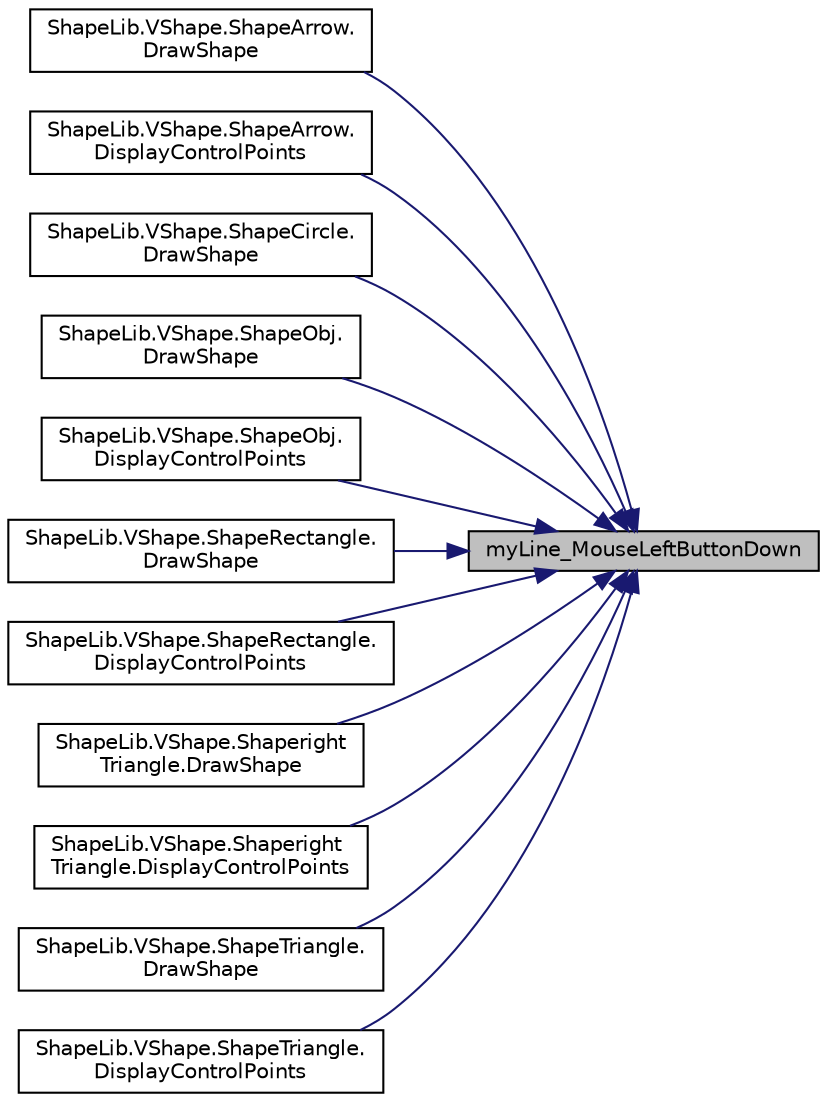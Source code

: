 digraph "myLine_MouseLeftButtonDown"
{
 // LATEX_PDF_SIZE
  edge [fontname="Helvetica",fontsize="10",labelfontname="Helvetica",labelfontsize="10"];
  node [fontname="Helvetica",fontsize="10",shape=record];
  rankdir="RL";
  Node68 [label="myLine_MouseLeftButtonDown",height=0.2,width=0.4,color="black", fillcolor="grey75", style="filled", fontcolor="black",tooltip=" "];
  Node68 -> Node69 [dir="back",color="midnightblue",fontsize="10",style="solid",fontname="Helvetica"];
  Node69 [label="ShapeLib.VShape.ShapeArrow.\lDrawShape",height=0.2,width=0.4,color="black", fillcolor="white", style="filled",URL="$classShapeLib_1_1VShape_1_1ShapeArrow.html#af4dbd742b08c55e62c755ba28ce3e3e6",tooltip="依data 繪製,如果是第一次畫要新建shape, 更新的話只要更新最後一點"];
  Node68 -> Node70 [dir="back",color="midnightblue",fontsize="10",style="solid",fontname="Helvetica"];
  Node70 [label="ShapeLib.VShape.ShapeArrow.\lDisplayControlPoints",height=0.2,width=0.4,color="black", fillcolor="white", style="filled",URL="$classShapeLib_1_1VShape_1_1ShapeArrow.html#a909f144514c579da6aa24b64f4664ad4",tooltip=" "];
  Node68 -> Node71 [dir="back",color="midnightblue",fontsize="10",style="solid",fontname="Helvetica"];
  Node71 [label="ShapeLib.VShape.ShapeCircle.\lDrawShape",height=0.2,width=0.4,color="black", fillcolor="white", style="filled",URL="$classShapeLib_1_1VShape_1_1ShapeCircle.html#af4dbd742b08c55e62c755ba28ce3e3e6",tooltip="依data 繪製,如果是第一次畫要新建shape, 更新的話只要更新最後一點"];
  Node68 -> Node72 [dir="back",color="midnightblue",fontsize="10",style="solid",fontname="Helvetica"];
  Node72 [label="ShapeLib.VShape.ShapeObj.\lDrawShape",height=0.2,width=0.4,color="black", fillcolor="white", style="filled",URL="$classShapeLib_1_1VShape_1_1ShapeObj.html#aee20f6124b393f1239de189be326e1e7",tooltip="依data 繪製,如果是第一次畫要新建shape, 更新的話只要更新最後一點"];
  Node68 -> Node73 [dir="back",color="midnightblue",fontsize="10",style="solid",fontname="Helvetica"];
  Node73 [label="ShapeLib.VShape.ShapeObj.\lDisplayControlPoints",height=0.2,width=0.4,color="black", fillcolor="white", style="filled",URL="$classShapeLib_1_1VShape_1_1ShapeObj.html#abc02455708c35d87e388a6c4fb87a69b",tooltip=" "];
  Node68 -> Node74 [dir="back",color="midnightblue",fontsize="10",style="solid",fontname="Helvetica"];
  Node74 [label="ShapeLib.VShape.ShapeRectangle.\lDrawShape",height=0.2,width=0.4,color="black", fillcolor="white", style="filled",URL="$classShapeLib_1_1VShape_1_1ShapeRectangle.html#af4dbd742b08c55e62c755ba28ce3e3e6",tooltip="依data 繪製,如果是第一次畫要新建shape, 更新的話只要更新最後一點"];
  Node68 -> Node75 [dir="back",color="midnightblue",fontsize="10",style="solid",fontname="Helvetica"];
  Node75 [label="ShapeLib.VShape.ShapeRectangle.\lDisplayControlPoints",height=0.2,width=0.4,color="black", fillcolor="white", style="filled",URL="$classShapeLib_1_1VShape_1_1ShapeRectangle.html#a909f144514c579da6aa24b64f4664ad4",tooltip=" "];
  Node68 -> Node76 [dir="back",color="midnightblue",fontsize="10",style="solid",fontname="Helvetica"];
  Node76 [label="ShapeLib.VShape.Shaperight\lTriangle.DrawShape",height=0.2,width=0.4,color="black", fillcolor="white", style="filled",URL="$classShapeLib_1_1VShape_1_1ShaperightTriangle.html#af4dbd742b08c55e62c755ba28ce3e3e6",tooltip="依data 繪製,如果是第一次畫要新建shape, 更新的話只要更新最後一點"];
  Node68 -> Node77 [dir="back",color="midnightblue",fontsize="10",style="solid",fontname="Helvetica"];
  Node77 [label="ShapeLib.VShape.Shaperight\lTriangle.DisplayControlPoints",height=0.2,width=0.4,color="black", fillcolor="white", style="filled",URL="$classShapeLib_1_1VShape_1_1ShaperightTriangle.html#a909f144514c579da6aa24b64f4664ad4",tooltip=" "];
  Node68 -> Node78 [dir="back",color="midnightblue",fontsize="10",style="solid",fontname="Helvetica"];
  Node78 [label="ShapeLib.VShape.ShapeTriangle.\lDrawShape",height=0.2,width=0.4,color="black", fillcolor="white", style="filled",URL="$classShapeLib_1_1VShape_1_1ShapeTriangle.html#af4dbd742b08c55e62c755ba28ce3e3e6",tooltip="依data 繪製,如果是第一次畫要新建shape, 更新的話只要更新最後一點"];
  Node68 -> Node79 [dir="back",color="midnightblue",fontsize="10",style="solid",fontname="Helvetica"];
  Node79 [label="ShapeLib.VShape.ShapeTriangle.\lDisplayControlPoints",height=0.2,width=0.4,color="black", fillcolor="white", style="filled",URL="$classShapeLib_1_1VShape_1_1ShapeTriangle.html#a909f144514c579da6aa24b64f4664ad4",tooltip=" "];
}
